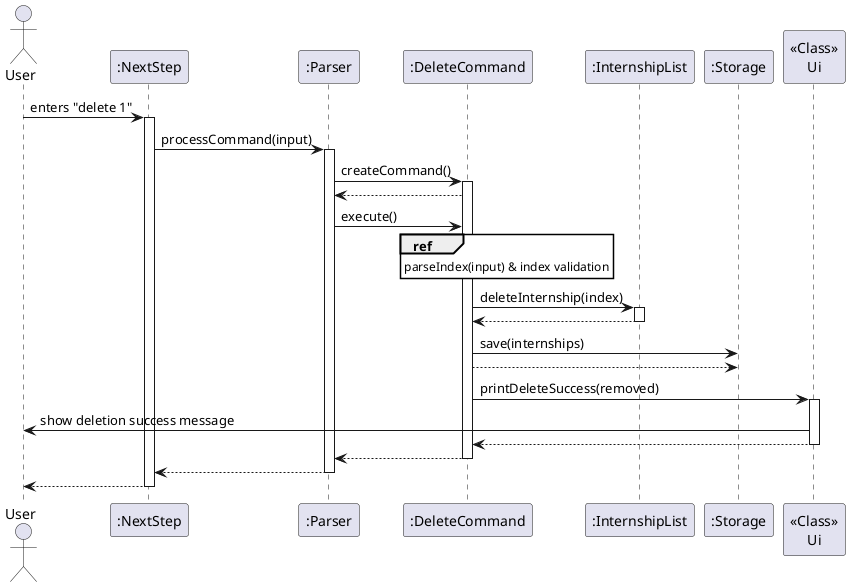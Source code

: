 @startuml
actor User
participant ":NextStep" as NextStep
participant ":Parser" as Parser
participant ":DeleteCommand" as DeleteCommand
participant ":InternshipList" as InternshipList
participant ":Storage" as Storage
participant "<<Class>>\nUi" as Ui
skinparam sequenceReferenceBackgroundColor white

User -> NextStep : enters "delete 1"
activate NextStep

NextStep -> Parser : processCommand(input)
activate Parser

' Create the DeleteCommand and keep one activation bar for it
Parser -> DeleteCommand : createCommand()
activate DeleteCommand
DeleteCommand --> Parser

' Continue execution on the same activation bar
Parser -> DeleteCommand : execute()
' (No additional activate call here; DeleteCommand remains active)

ref over DeleteCommand
  parseIndex(input) & index validation
end ref

DeleteCommand -> InternshipList : deleteInternship(index)
activate InternshipList
InternshipList --> DeleteCommand
deactivate InternshipList

DeleteCommand -> Storage : save(internships)
DeleteCommand --> Storage

DeleteCommand -> Ui : printDeleteSuccess(removed)
activate Ui
Ui -> User : show deletion success message
Ui --> DeleteCommand
deactivate Ui

DeleteCommand --> Parser
deactivate DeleteCommand

Parser --> NextStep
deactivate Parser

NextStep --> User
deactivate NextStep
@enduml
